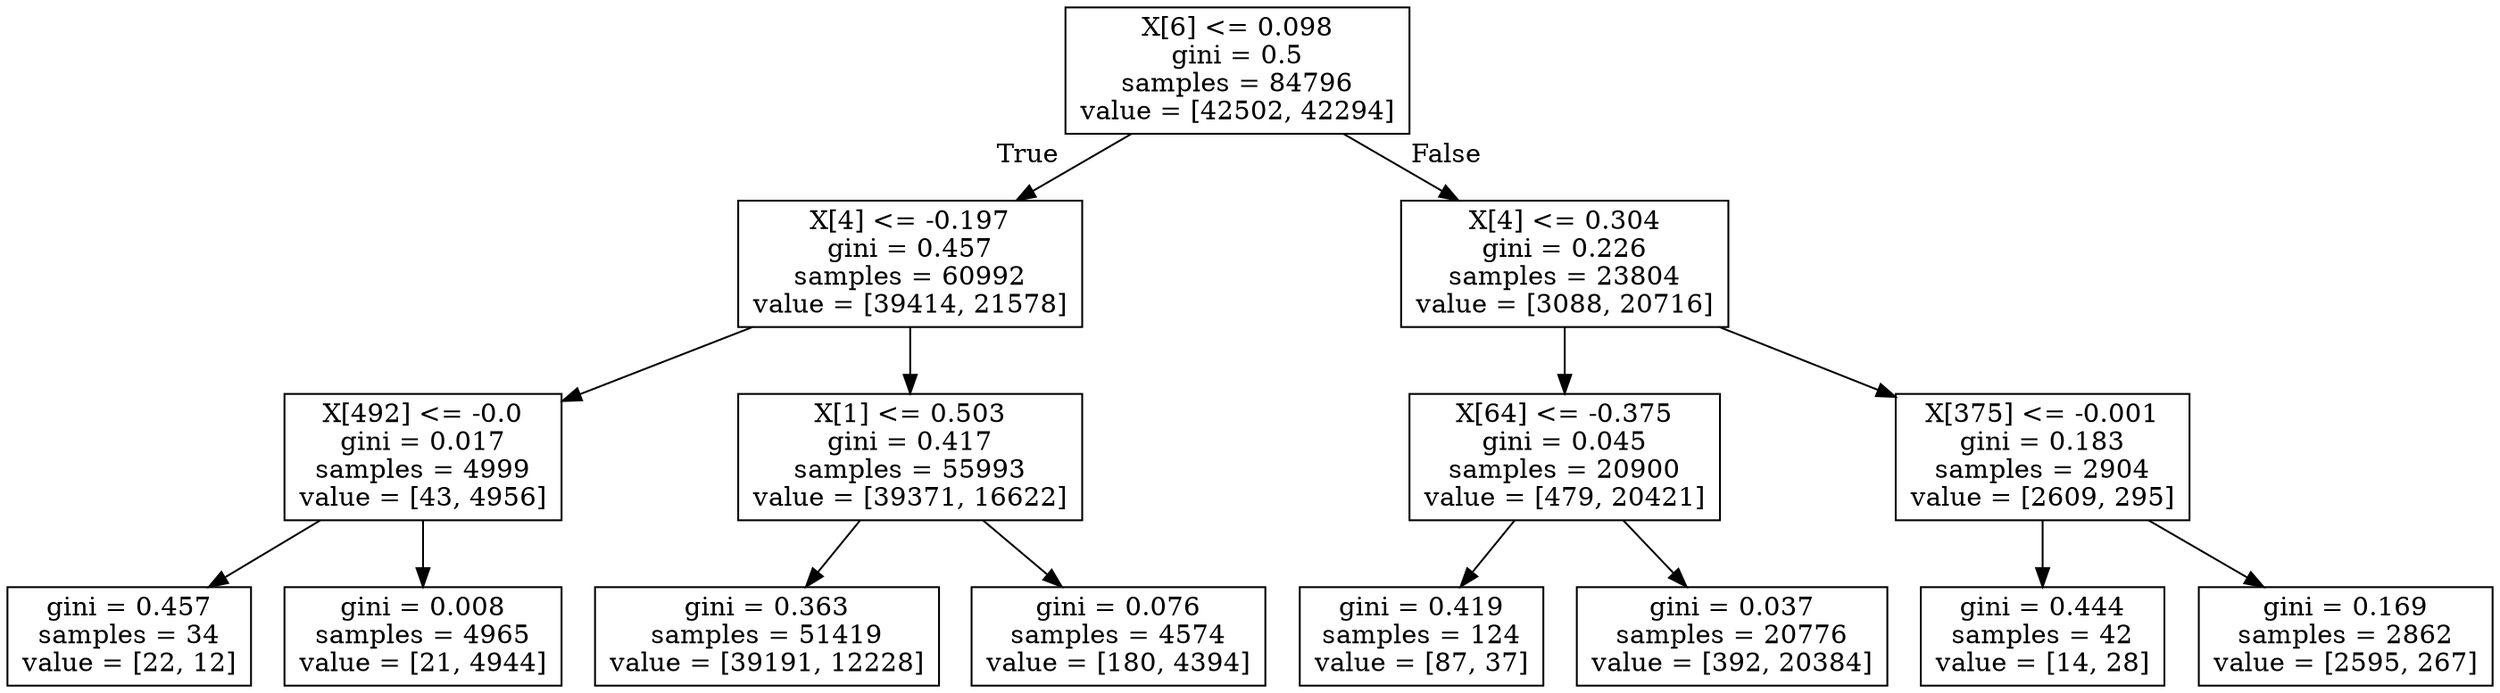 digraph Tree {
node [shape=box] ;
0 [label="X[6] <= 0.098\ngini = 0.5\nsamples = 84796\nvalue = [42502, 42294]"] ;
1 [label="X[4] <= -0.197\ngini = 0.457\nsamples = 60992\nvalue = [39414, 21578]"] ;
0 -> 1 [labeldistance=2.5, labelangle=45, headlabel="True"] ;
2 [label="X[492] <= -0.0\ngini = 0.017\nsamples = 4999\nvalue = [43, 4956]"] ;
1 -> 2 ;
3 [label="gini = 0.457\nsamples = 34\nvalue = [22, 12]"] ;
2 -> 3 ;
4 [label="gini = 0.008\nsamples = 4965\nvalue = [21, 4944]"] ;
2 -> 4 ;
5 [label="X[1] <= 0.503\ngini = 0.417\nsamples = 55993\nvalue = [39371, 16622]"] ;
1 -> 5 ;
6 [label="gini = 0.363\nsamples = 51419\nvalue = [39191, 12228]"] ;
5 -> 6 ;
7 [label="gini = 0.076\nsamples = 4574\nvalue = [180, 4394]"] ;
5 -> 7 ;
8 [label="X[4] <= 0.304\ngini = 0.226\nsamples = 23804\nvalue = [3088, 20716]"] ;
0 -> 8 [labeldistance=2.5, labelangle=-45, headlabel="False"] ;
9 [label="X[64] <= -0.375\ngini = 0.045\nsamples = 20900\nvalue = [479, 20421]"] ;
8 -> 9 ;
10 [label="gini = 0.419\nsamples = 124\nvalue = [87, 37]"] ;
9 -> 10 ;
11 [label="gini = 0.037\nsamples = 20776\nvalue = [392, 20384]"] ;
9 -> 11 ;
12 [label="X[375] <= -0.001\ngini = 0.183\nsamples = 2904\nvalue = [2609, 295]"] ;
8 -> 12 ;
13 [label="gini = 0.444\nsamples = 42\nvalue = [14, 28]"] ;
12 -> 13 ;
14 [label="gini = 0.169\nsamples = 2862\nvalue = [2595, 267]"] ;
12 -> 14 ;
}